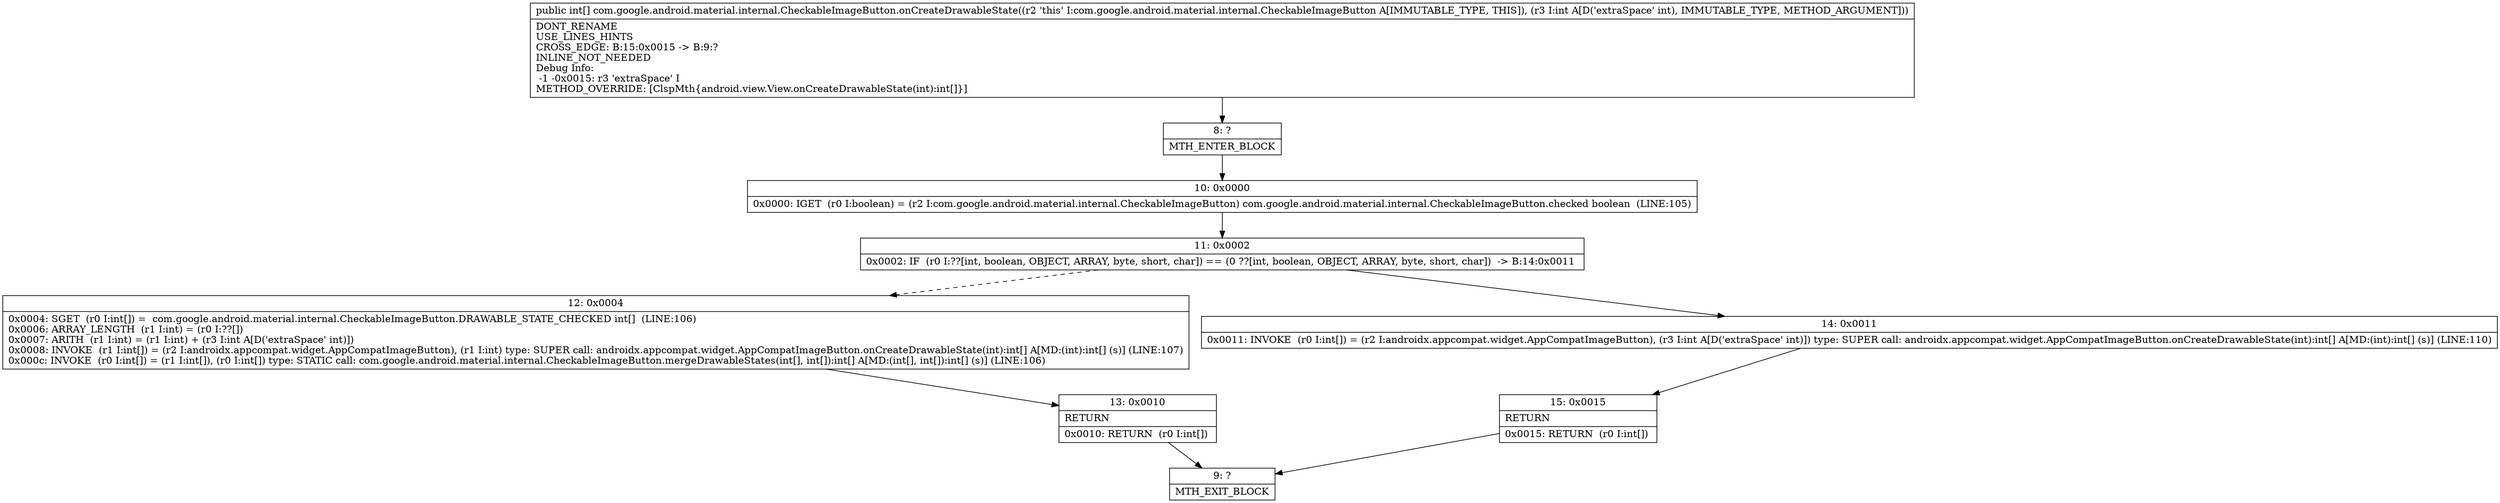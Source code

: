digraph "CFG forcom.google.android.material.internal.CheckableImageButton.onCreateDrawableState(I)[I" {
Node_8 [shape=record,label="{8\:\ ?|MTH_ENTER_BLOCK\l}"];
Node_10 [shape=record,label="{10\:\ 0x0000|0x0000: IGET  (r0 I:boolean) = (r2 I:com.google.android.material.internal.CheckableImageButton) com.google.android.material.internal.CheckableImageButton.checked boolean  (LINE:105)\l}"];
Node_11 [shape=record,label="{11\:\ 0x0002|0x0002: IF  (r0 I:??[int, boolean, OBJECT, ARRAY, byte, short, char]) == (0 ??[int, boolean, OBJECT, ARRAY, byte, short, char])  \-\> B:14:0x0011 \l}"];
Node_12 [shape=record,label="{12\:\ 0x0004|0x0004: SGET  (r0 I:int[]) =  com.google.android.material.internal.CheckableImageButton.DRAWABLE_STATE_CHECKED int[]  (LINE:106)\l0x0006: ARRAY_LENGTH  (r1 I:int) = (r0 I:??[]) \l0x0007: ARITH  (r1 I:int) = (r1 I:int) + (r3 I:int A[D('extraSpace' int)]) \l0x0008: INVOKE  (r1 I:int[]) = (r2 I:androidx.appcompat.widget.AppCompatImageButton), (r1 I:int) type: SUPER call: androidx.appcompat.widget.AppCompatImageButton.onCreateDrawableState(int):int[] A[MD:(int):int[] (s)] (LINE:107)\l0x000c: INVOKE  (r0 I:int[]) = (r1 I:int[]), (r0 I:int[]) type: STATIC call: com.google.android.material.internal.CheckableImageButton.mergeDrawableStates(int[], int[]):int[] A[MD:(int[], int[]):int[] (s)] (LINE:106)\l}"];
Node_13 [shape=record,label="{13\:\ 0x0010|RETURN\l|0x0010: RETURN  (r0 I:int[]) \l}"];
Node_9 [shape=record,label="{9\:\ ?|MTH_EXIT_BLOCK\l}"];
Node_14 [shape=record,label="{14\:\ 0x0011|0x0011: INVOKE  (r0 I:int[]) = (r2 I:androidx.appcompat.widget.AppCompatImageButton), (r3 I:int A[D('extraSpace' int)]) type: SUPER call: androidx.appcompat.widget.AppCompatImageButton.onCreateDrawableState(int):int[] A[MD:(int):int[] (s)] (LINE:110)\l}"];
Node_15 [shape=record,label="{15\:\ 0x0015|RETURN\l|0x0015: RETURN  (r0 I:int[]) \l}"];
MethodNode[shape=record,label="{public int[] com.google.android.material.internal.CheckableImageButton.onCreateDrawableState((r2 'this' I:com.google.android.material.internal.CheckableImageButton A[IMMUTABLE_TYPE, THIS]), (r3 I:int A[D('extraSpace' int), IMMUTABLE_TYPE, METHOD_ARGUMENT]))  | DONT_RENAME\lUSE_LINES_HINTS\lCROSS_EDGE: B:15:0x0015 \-\> B:9:?\lINLINE_NOT_NEEDED\lDebug Info:\l  \-1 \-0x0015: r3 'extraSpace' I\lMETHOD_OVERRIDE: [ClspMth\{android.view.View.onCreateDrawableState(int):int[]\}]\l}"];
MethodNode -> Node_8;Node_8 -> Node_10;
Node_10 -> Node_11;
Node_11 -> Node_12[style=dashed];
Node_11 -> Node_14;
Node_12 -> Node_13;
Node_13 -> Node_9;
Node_14 -> Node_15;
Node_15 -> Node_9;
}


